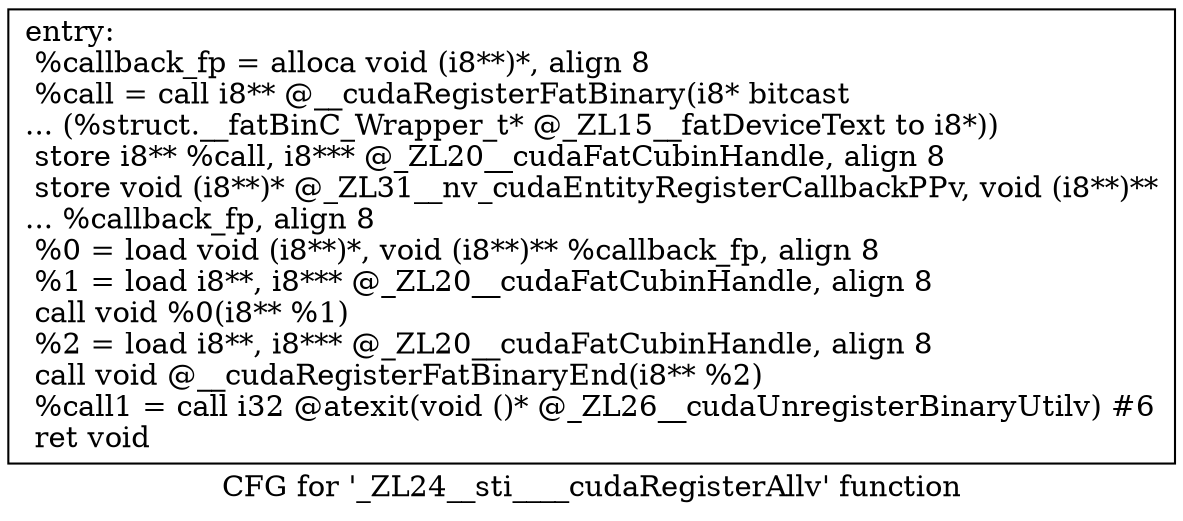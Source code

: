 digraph "CFG for '_ZL24__sti____cudaRegisterAllv' function" {
	label="CFG for '_ZL24__sti____cudaRegisterAllv' function";

	Node0x55f8461aec30 [shape=record,label="{entry:\l  %callback_fp = alloca void (i8**)*, align 8\l  %call = call i8** @__cudaRegisterFatBinary(i8* bitcast\l... (%struct.__fatBinC_Wrapper_t* @_ZL15__fatDeviceText to i8*))\l  store i8** %call, i8*** @_ZL20__cudaFatCubinHandle, align 8\l  store void (i8**)* @_ZL31__nv_cudaEntityRegisterCallbackPPv, void (i8**)**\l... %callback_fp, align 8\l  %0 = load void (i8**)*, void (i8**)** %callback_fp, align 8\l  %1 = load i8**, i8*** @_ZL20__cudaFatCubinHandle, align 8\l  call void %0(i8** %1)\l  %2 = load i8**, i8*** @_ZL20__cudaFatCubinHandle, align 8\l  call void @__cudaRegisterFatBinaryEnd(i8** %2)\l  %call1 = call i32 @atexit(void ()* @_ZL26__cudaUnregisterBinaryUtilv) #6\l  ret void\l}"];
}
